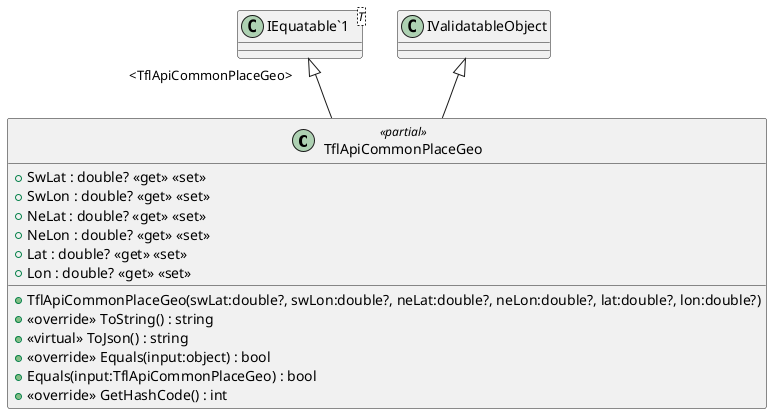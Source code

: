 @startuml
class TflApiCommonPlaceGeo <<partial>> {
    + TflApiCommonPlaceGeo(swLat:double?, swLon:double?, neLat:double?, neLon:double?, lat:double?, lon:double?)
    + SwLat : double? <<get>> <<set>>
    + SwLon : double? <<get>> <<set>>
    + NeLat : double? <<get>> <<set>>
    + NeLon : double? <<get>> <<set>>
    + Lat : double? <<get>> <<set>>
    + Lon : double? <<get>> <<set>>
    + <<override>> ToString() : string
    + <<virtual>> ToJson() : string
    + <<override>> Equals(input:object) : bool
    + Equals(input:TflApiCommonPlaceGeo) : bool
    + <<override>> GetHashCode() : int
}
class "IEquatable`1"<T> {
}
"IEquatable`1" "<TflApiCommonPlaceGeo>" <|-- TflApiCommonPlaceGeo
IValidatableObject <|-- TflApiCommonPlaceGeo
@enduml
